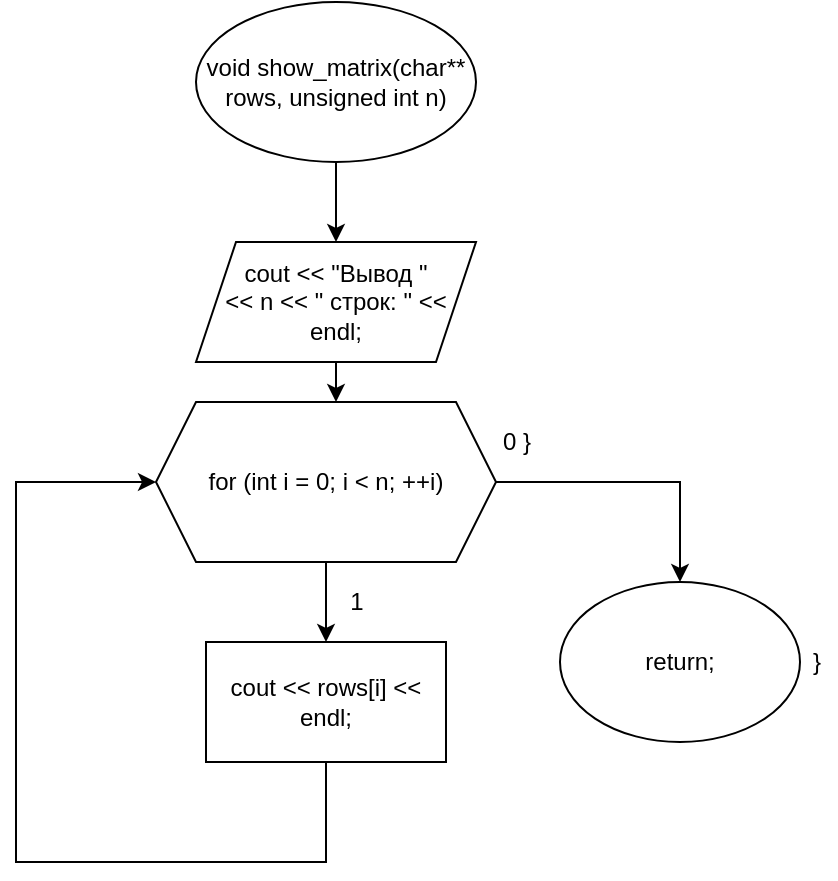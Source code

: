<mxfile version="13.9.9" type="device"><diagram id="RsJpLsH8KIh4GkRiN9_8" name="Страница 1"><mxGraphModel dx="418" dy="504" grid="1" gridSize="10" guides="1" tooltips="1" connect="1" arrows="1" fold="1" page="1" pageScale="1" pageWidth="827" pageHeight="1169" math="0" shadow="0"><root><mxCell id="0"/><mxCell id="1" parent="0"/><mxCell id="ld7q5wuKKDQM_V6zzQyf-1" style="edgeStyle=orthogonalEdgeStyle;rounded=0;orthogonalLoop=1;jettySize=auto;html=1;" edge="1" parent="1" source="ld7q5wuKKDQM_V6zzQyf-2" target="ld7q5wuKKDQM_V6zzQyf-4"><mxGeometry relative="1" as="geometry"><mxPoint x="210" y="140" as="targetPoint"/></mxGeometry></mxCell><mxCell id="ld7q5wuKKDQM_V6zzQyf-2" value="void show_matrix(char** rows, unsigned int n)" style="ellipse;whiteSpace=wrap;html=1;" vertex="1" parent="1"><mxGeometry x="140" y="20" width="140" height="80" as="geometry"/></mxCell><mxCell id="ld7q5wuKKDQM_V6zzQyf-3" style="edgeStyle=orthogonalEdgeStyle;rounded=0;orthogonalLoop=1;jettySize=auto;html=1;" edge="1" parent="1" source="ld7q5wuKKDQM_V6zzQyf-4"><mxGeometry relative="1" as="geometry"><mxPoint x="210" y="220" as="targetPoint"/></mxGeometry></mxCell><mxCell id="ld7q5wuKKDQM_V6zzQyf-4" value="cout &amp;lt;&amp;lt; &quot;Вывод &quot; &lt;br&gt;&amp;lt;&amp;lt; n &amp;lt;&amp;lt; &quot; строк: &quot; &amp;lt;&amp;lt; endl;" style="shape=parallelogram;perimeter=parallelogramPerimeter;whiteSpace=wrap;html=1;fixedSize=1;" vertex="1" parent="1"><mxGeometry x="140" y="140" width="140" height="60" as="geometry"/></mxCell><mxCell id="ld7q5wuKKDQM_V6zzQyf-7" style="edgeStyle=orthogonalEdgeStyle;rounded=0;orthogonalLoop=1;jettySize=auto;html=1;" edge="1" parent="1" source="ld7q5wuKKDQM_V6zzQyf-9"><mxGeometry relative="1" as="geometry"><mxPoint x="205" y="340" as="targetPoint"/></mxGeometry></mxCell><mxCell id="ld7q5wuKKDQM_V6zzQyf-8" style="edgeStyle=orthogonalEdgeStyle;rounded=0;orthogonalLoop=1;jettySize=auto;html=1;" edge="1" parent="1" source="ld7q5wuKKDQM_V6zzQyf-9" target="ld7q5wuKKDQM_V6zzQyf-13"><mxGeometry relative="1" as="geometry"><mxPoint x="382" y="350" as="targetPoint"/></mxGeometry></mxCell><mxCell id="ld7q5wuKKDQM_V6zzQyf-9" value="for (int i = 0; i &amp;lt; n; ++i)" style="shape=hexagon;perimeter=hexagonPerimeter2;whiteSpace=wrap;html=1;fixedSize=1;" vertex="1" parent="1"><mxGeometry x="120" y="220" width="170" height="80" as="geometry"/></mxCell><mxCell id="ld7q5wuKKDQM_V6zzQyf-10" style="edgeStyle=orthogonalEdgeStyle;rounded=0;orthogonalLoop=1;jettySize=auto;html=1;entryX=0;entryY=0.5;entryDx=0;entryDy=0;" edge="1" parent="1" source="ld7q5wuKKDQM_V6zzQyf-11" target="ld7q5wuKKDQM_V6zzQyf-9"><mxGeometry relative="1" as="geometry"><mxPoint x="60" y="250" as="targetPoint"/><Array as="points"><mxPoint x="205" y="450"/><mxPoint x="50" y="450"/><mxPoint x="50" y="260"/></Array></mxGeometry></mxCell><mxCell id="ld7q5wuKKDQM_V6zzQyf-11" value="cout &amp;lt;&amp;lt; rows[i] &amp;lt;&amp;lt; endl;" style="rounded=0;whiteSpace=wrap;html=1;" vertex="1" parent="1"><mxGeometry x="145" y="340" width="120" height="60" as="geometry"/></mxCell><mxCell id="ld7q5wuKKDQM_V6zzQyf-12" value="1" style="text;html=1;align=center;verticalAlign=middle;resizable=0;points=[];autosize=1;" vertex="1" parent="1"><mxGeometry x="210" y="310" width="20" height="20" as="geometry"/></mxCell><mxCell id="ld7q5wuKKDQM_V6zzQyf-13" value="return;" style="ellipse;whiteSpace=wrap;html=1;" vertex="1" parent="1"><mxGeometry x="322" y="310" width="120" height="80" as="geometry"/></mxCell><mxCell id="ld7q5wuKKDQM_V6zzQyf-14" value="0 }" style="text;html=1;align=center;verticalAlign=middle;resizable=0;points=[];autosize=1;" vertex="1" parent="1"><mxGeometry x="285" y="230" width="30" height="20" as="geometry"/></mxCell><mxCell id="ld7q5wuKKDQM_V6zzQyf-15" value="}" style="text;html=1;align=center;verticalAlign=middle;resizable=0;points=[];autosize=1;" vertex="1" parent="1"><mxGeometry x="440" y="340" width="20" height="20" as="geometry"/></mxCell></root></mxGraphModel></diagram></mxfile>
